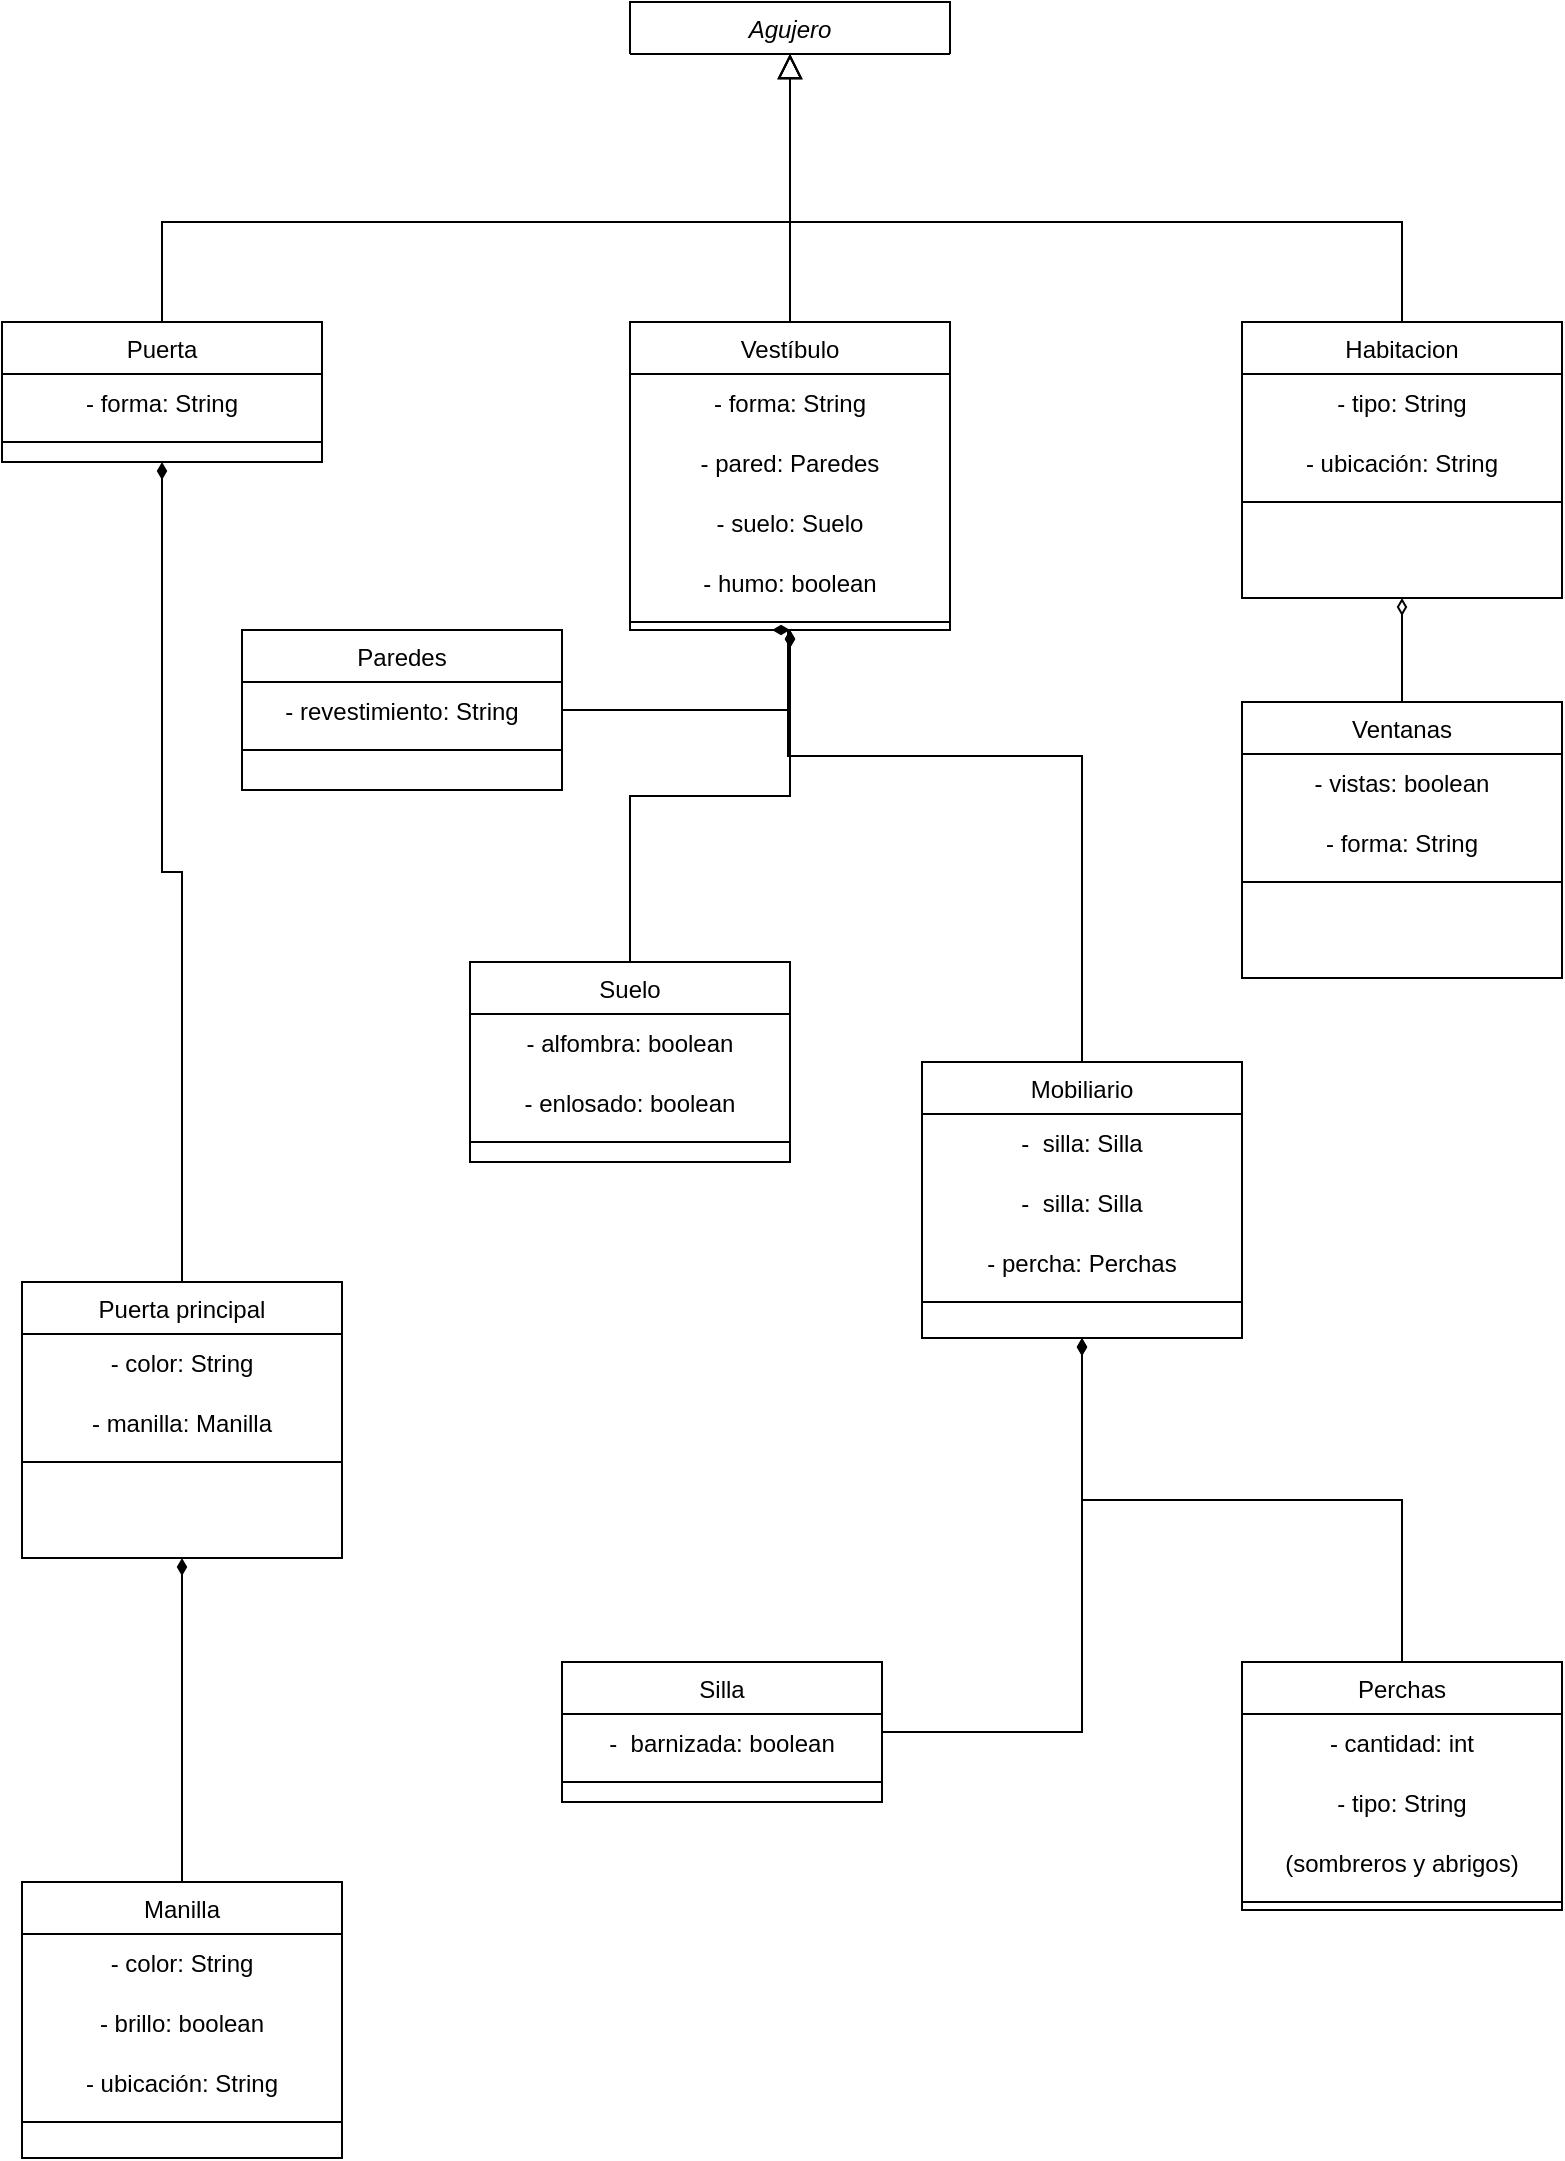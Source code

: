 <mxfile version="21.2.1" type="device">
  <diagram id="C5RBs43oDa-KdzZeNtuy" name="Page-1">
    <mxGraphModel dx="1199" dy="693" grid="1" gridSize="10" guides="1" tooltips="1" connect="1" arrows="1" fold="1" page="1" pageScale="1" pageWidth="827" pageHeight="1169" math="0" shadow="0">
      <root>
        <mxCell id="WIyWlLk6GJQsqaUBKTNV-0" />
        <mxCell id="WIyWlLk6GJQsqaUBKTNV-1" parent="WIyWlLk6GJQsqaUBKTNV-0" />
        <mxCell id="zkfFHV4jXpPFQw0GAbJ--0" value="Agujero" style="swimlane;fontStyle=2;align=center;verticalAlign=top;childLayout=stackLayout;horizontal=1;startSize=26;horizontalStack=0;resizeParent=1;resizeLast=0;collapsible=1;marginBottom=0;rounded=0;shadow=0;strokeWidth=1;" parent="WIyWlLk6GJQsqaUBKTNV-1" vertex="1" collapsed="1">
          <mxGeometry x="334" y="10" width="160" height="26" as="geometry">
            <mxRectangle x="270" y="10" width="160" height="138" as="alternateBounds" />
          </mxGeometry>
        </mxCell>
        <mxCell id="zkfFHV4jXpPFQw0GAbJ--4" value="" style="line;html=1;strokeWidth=1;align=left;verticalAlign=middle;spacingTop=-1;spacingLeft=3;spacingRight=3;rotatable=0;labelPosition=right;points=[];portConstraint=eastwest;" parent="zkfFHV4jXpPFQw0GAbJ--0" vertex="1">
          <mxGeometry y="26" width="160" height="8" as="geometry" />
        </mxCell>
        <mxCell id="gsTGJl2C8XlBrSMVIfVI-27" style="edgeStyle=orthogonalEdgeStyle;rounded=0;orthogonalLoop=1;jettySize=auto;html=1;endArrow=diamondThin;endFill=1;" edge="1" parent="WIyWlLk6GJQsqaUBKTNV-1" source="zkfFHV4jXpPFQw0GAbJ--6" target="gsTGJl2C8XlBrSMVIfVI-22">
          <mxGeometry relative="1" as="geometry" />
        </mxCell>
        <mxCell id="zkfFHV4jXpPFQw0GAbJ--6" value="Puerta principal" style="swimlane;fontStyle=0;align=center;verticalAlign=top;childLayout=stackLayout;horizontal=1;startSize=26;horizontalStack=0;resizeParent=1;resizeLast=0;collapsible=1;marginBottom=0;rounded=0;shadow=0;strokeWidth=1;" parent="WIyWlLk6GJQsqaUBKTNV-1" vertex="1">
          <mxGeometry x="30" y="650" width="160" height="138" as="geometry">
            <mxRectangle x="130" y="380" width="160" height="26" as="alternateBounds" />
          </mxGeometry>
        </mxCell>
        <mxCell id="gsTGJl2C8XlBrSMVIfVI-13" value="- color: String" style="text;html=1;strokeColor=none;fillColor=none;align=center;verticalAlign=middle;whiteSpace=wrap;rounded=0;" vertex="1" parent="zkfFHV4jXpPFQw0GAbJ--6">
          <mxGeometry y="26" width="160" height="30" as="geometry" />
        </mxCell>
        <mxCell id="gsTGJl2C8XlBrSMVIfVI-14" value="- manilla: Manilla" style="text;html=1;strokeColor=none;fillColor=none;align=center;verticalAlign=middle;whiteSpace=wrap;rounded=0;" vertex="1" parent="zkfFHV4jXpPFQw0GAbJ--6">
          <mxGeometry y="56" width="160" height="30" as="geometry" />
        </mxCell>
        <mxCell id="zkfFHV4jXpPFQw0GAbJ--9" value="" style="line;html=1;strokeWidth=1;align=left;verticalAlign=middle;spacingTop=-1;spacingLeft=3;spacingRight=3;rotatable=0;labelPosition=right;points=[];portConstraint=eastwest;" parent="zkfFHV4jXpPFQw0GAbJ--6" vertex="1">
          <mxGeometry y="86" width="160" height="8" as="geometry" />
        </mxCell>
        <mxCell id="zkfFHV4jXpPFQw0GAbJ--12" value="" style="endArrow=block;endSize=10;endFill=0;shadow=0;strokeWidth=1;rounded=0;edgeStyle=elbowEdgeStyle;elbow=vertical;exitX=0.5;exitY=0;exitDx=0;exitDy=0;" parent="WIyWlLk6GJQsqaUBKTNV-1" source="gsTGJl2C8XlBrSMVIfVI-22" target="zkfFHV4jXpPFQw0GAbJ--0" edge="1">
          <mxGeometry width="160" relative="1" as="geometry">
            <mxPoint x="100" y="103" as="sourcePoint" />
            <mxPoint x="100" y="103" as="targetPoint" />
            <Array as="points">
              <mxPoint x="250" y="120" />
            </Array>
          </mxGeometry>
        </mxCell>
        <mxCell id="gsTGJl2C8XlBrSMVIfVI-56" style="edgeStyle=orthogonalEdgeStyle;rounded=0;orthogonalLoop=1;jettySize=auto;html=1;entryX=0.5;entryY=1;entryDx=0;entryDy=0;endArrow=diamondThin;endFill=0;" edge="1" parent="WIyWlLk6GJQsqaUBKTNV-1" source="gsTGJl2C8XlBrSMVIfVI-0" target="gsTGJl2C8XlBrSMVIfVI-10">
          <mxGeometry relative="1" as="geometry" />
        </mxCell>
        <mxCell id="gsTGJl2C8XlBrSMVIfVI-0" value="Ventanas" style="swimlane;fontStyle=0;align=center;verticalAlign=top;childLayout=stackLayout;horizontal=1;startSize=26;horizontalStack=0;resizeParent=1;resizeLast=0;collapsible=1;marginBottom=0;rounded=0;shadow=0;strokeWidth=1;" vertex="1" parent="WIyWlLk6GJQsqaUBKTNV-1">
          <mxGeometry x="640" y="360" width="160" height="138" as="geometry">
            <mxRectangle x="130" y="380" width="160" height="26" as="alternateBounds" />
          </mxGeometry>
        </mxCell>
        <mxCell id="gsTGJl2C8XlBrSMVIfVI-58" value="- vistas: boolean" style="text;html=1;strokeColor=none;fillColor=none;align=center;verticalAlign=middle;whiteSpace=wrap;rounded=0;" vertex="1" parent="gsTGJl2C8XlBrSMVIfVI-0">
          <mxGeometry y="26" width="160" height="30" as="geometry" />
        </mxCell>
        <mxCell id="gsTGJl2C8XlBrSMVIfVI-57" value="- forma: String" style="text;html=1;strokeColor=none;fillColor=none;align=center;verticalAlign=middle;whiteSpace=wrap;rounded=0;" vertex="1" parent="gsTGJl2C8XlBrSMVIfVI-0">
          <mxGeometry y="56" width="160" height="30" as="geometry" />
        </mxCell>
        <mxCell id="gsTGJl2C8XlBrSMVIfVI-1" value="" style="line;html=1;strokeWidth=1;align=left;verticalAlign=middle;spacingTop=-1;spacingLeft=3;spacingRight=3;rotatable=0;labelPosition=right;points=[];portConstraint=eastwest;" vertex="1" parent="gsTGJl2C8XlBrSMVIfVI-0">
          <mxGeometry y="86" width="160" height="8" as="geometry" />
        </mxCell>
        <mxCell id="gsTGJl2C8XlBrSMVIfVI-36" style="edgeStyle=orthogonalEdgeStyle;rounded=0;orthogonalLoop=1;jettySize=auto;html=1;endArrow=block;endFill=0;endSize=10;entryX=0.5;entryY=1;entryDx=0;entryDy=0;" edge="1" parent="WIyWlLk6GJQsqaUBKTNV-1" source="gsTGJl2C8XlBrSMVIfVI-2" target="zkfFHV4jXpPFQw0GAbJ--0">
          <mxGeometry relative="1" as="geometry">
            <mxPoint x="350" y="150" as="targetPoint" />
          </mxGeometry>
        </mxCell>
        <mxCell id="gsTGJl2C8XlBrSMVIfVI-2" value="Vestíbulo" style="swimlane;fontStyle=0;align=center;verticalAlign=top;childLayout=stackLayout;horizontal=1;startSize=26;horizontalStack=0;resizeParent=1;resizeLast=0;collapsible=1;marginBottom=0;rounded=0;shadow=0;strokeWidth=1;" vertex="1" parent="WIyWlLk6GJQsqaUBKTNV-1">
          <mxGeometry x="334" y="170" width="160" height="154" as="geometry">
            <mxRectangle x="130" y="380" width="160" height="26" as="alternateBounds" />
          </mxGeometry>
        </mxCell>
        <mxCell id="gsTGJl2C8XlBrSMVIfVI-28" value="- forma: String" style="text;html=1;strokeColor=none;fillColor=none;align=center;verticalAlign=middle;whiteSpace=wrap;rounded=0;" vertex="1" parent="gsTGJl2C8XlBrSMVIfVI-2">
          <mxGeometry y="26" width="160" height="30" as="geometry" />
        </mxCell>
        <mxCell id="gsTGJl2C8XlBrSMVIfVI-29" value="- pared: Paredes" style="text;html=1;strokeColor=none;fillColor=none;align=center;verticalAlign=middle;whiteSpace=wrap;rounded=0;" vertex="1" parent="gsTGJl2C8XlBrSMVIfVI-2">
          <mxGeometry y="56" width="160" height="30" as="geometry" />
        </mxCell>
        <mxCell id="gsTGJl2C8XlBrSMVIfVI-37" value="- suelo: Suelo" style="text;html=1;strokeColor=none;fillColor=none;align=center;verticalAlign=middle;whiteSpace=wrap;rounded=0;" vertex="1" parent="gsTGJl2C8XlBrSMVIfVI-2">
          <mxGeometry y="86" width="160" height="30" as="geometry" />
        </mxCell>
        <mxCell id="gsTGJl2C8XlBrSMVIfVI-38" value="- humo: boolean" style="text;html=1;strokeColor=none;fillColor=none;align=center;verticalAlign=middle;whiteSpace=wrap;rounded=0;" vertex="1" parent="gsTGJl2C8XlBrSMVIfVI-2">
          <mxGeometry y="116" width="160" height="30" as="geometry" />
        </mxCell>
        <mxCell id="gsTGJl2C8XlBrSMVIfVI-3" value="" style="line;html=1;strokeWidth=1;align=left;verticalAlign=middle;spacingTop=-1;spacingLeft=3;spacingRight=3;rotatable=0;labelPosition=right;points=[];portConstraint=eastwest;" vertex="1" parent="gsTGJl2C8XlBrSMVIfVI-2">
          <mxGeometry y="146" width="160" height="8" as="geometry" />
        </mxCell>
        <mxCell id="gsTGJl2C8XlBrSMVIfVI-31" style="edgeStyle=orthogonalEdgeStyle;rounded=0;orthogonalLoop=1;jettySize=auto;html=1;entryX=0.5;entryY=1;entryDx=0;entryDy=0;endArrow=diamondThin;endFill=1;" edge="1" parent="WIyWlLk6GJQsqaUBKTNV-1" source="gsTGJl2C8XlBrSMVIfVI-4" target="gsTGJl2C8XlBrSMVIfVI-2">
          <mxGeometry relative="1" as="geometry" />
        </mxCell>
        <mxCell id="gsTGJl2C8XlBrSMVIfVI-4" value="Paredes" style="swimlane;fontStyle=0;align=center;verticalAlign=top;childLayout=stackLayout;horizontal=1;startSize=26;horizontalStack=0;resizeParent=1;resizeLast=0;collapsible=1;marginBottom=0;rounded=0;shadow=0;strokeWidth=1;" vertex="1" parent="WIyWlLk6GJQsqaUBKTNV-1">
          <mxGeometry x="140" y="324" width="160" height="80" as="geometry">
            <mxRectangle x="130" y="380" width="160" height="26" as="alternateBounds" />
          </mxGeometry>
        </mxCell>
        <mxCell id="gsTGJl2C8XlBrSMVIfVI-30" value="- revestimiento: String" style="text;html=1;strokeColor=none;fillColor=none;align=center;verticalAlign=middle;whiteSpace=wrap;rounded=0;" vertex="1" parent="gsTGJl2C8XlBrSMVIfVI-4">
          <mxGeometry y="26" width="160" height="30" as="geometry" />
        </mxCell>
        <mxCell id="gsTGJl2C8XlBrSMVIfVI-5" value="" style="line;html=1;strokeWidth=1;align=left;verticalAlign=middle;spacingTop=-1;spacingLeft=3;spacingRight=3;rotatable=0;labelPosition=right;points=[];portConstraint=eastwest;" vertex="1" parent="gsTGJl2C8XlBrSMVIfVI-4">
          <mxGeometry y="56" width="160" height="8" as="geometry" />
        </mxCell>
        <mxCell id="gsTGJl2C8XlBrSMVIfVI-35" style="edgeStyle=orthogonalEdgeStyle;rounded=0;orthogonalLoop=1;jettySize=auto;html=1;endArrow=diamondThin;endFill=1;entryX=0.5;entryY=1;entryDx=0;entryDy=0;" edge="1" parent="WIyWlLk6GJQsqaUBKTNV-1" source="gsTGJl2C8XlBrSMVIfVI-6" target="gsTGJl2C8XlBrSMVIfVI-2">
          <mxGeometry relative="1" as="geometry">
            <mxPoint x="420" y="330" as="targetPoint" />
          </mxGeometry>
        </mxCell>
        <mxCell id="gsTGJl2C8XlBrSMVIfVI-6" value="Suelo" style="swimlane;fontStyle=0;align=center;verticalAlign=top;childLayout=stackLayout;horizontal=1;startSize=26;horizontalStack=0;resizeParent=1;resizeLast=0;collapsible=1;marginBottom=0;rounded=0;shadow=0;strokeWidth=1;" vertex="1" parent="WIyWlLk6GJQsqaUBKTNV-1">
          <mxGeometry x="254" y="490" width="160" height="100" as="geometry">
            <mxRectangle x="130" y="380" width="160" height="26" as="alternateBounds" />
          </mxGeometry>
        </mxCell>
        <mxCell id="gsTGJl2C8XlBrSMVIfVI-33" value="- alfombra: boolean" style="text;html=1;strokeColor=none;fillColor=none;align=center;verticalAlign=middle;whiteSpace=wrap;rounded=0;" vertex="1" parent="gsTGJl2C8XlBrSMVIfVI-6">
          <mxGeometry y="26" width="160" height="30" as="geometry" />
        </mxCell>
        <mxCell id="gsTGJl2C8XlBrSMVIfVI-34" value="- enlosado: boolean" style="text;html=1;strokeColor=none;fillColor=none;align=center;verticalAlign=middle;whiteSpace=wrap;rounded=0;" vertex="1" parent="gsTGJl2C8XlBrSMVIfVI-6">
          <mxGeometry y="56" width="160" height="30" as="geometry" />
        </mxCell>
        <mxCell id="gsTGJl2C8XlBrSMVIfVI-7" value="" style="line;html=1;strokeWidth=1;align=left;verticalAlign=middle;spacingTop=-1;spacingLeft=3;spacingRight=3;rotatable=0;labelPosition=right;points=[];portConstraint=eastwest;" vertex="1" parent="gsTGJl2C8XlBrSMVIfVI-6">
          <mxGeometry y="86" width="160" height="8" as="geometry" />
        </mxCell>
        <mxCell id="gsTGJl2C8XlBrSMVIfVI-8" value="Mobiliario" style="swimlane;fontStyle=0;align=center;verticalAlign=top;childLayout=stackLayout;horizontal=1;startSize=26;horizontalStack=0;resizeParent=1;resizeLast=0;collapsible=1;marginBottom=0;rounded=0;shadow=0;strokeWidth=1;" vertex="1" parent="WIyWlLk6GJQsqaUBKTNV-1">
          <mxGeometry x="480" y="540" width="160" height="138" as="geometry">
            <mxRectangle x="130" y="380" width="160" height="26" as="alternateBounds" />
          </mxGeometry>
        </mxCell>
        <mxCell id="gsTGJl2C8XlBrSMVIfVI-39" value="-&amp;nbsp; silla: Silla" style="text;html=1;strokeColor=none;fillColor=none;align=center;verticalAlign=middle;whiteSpace=wrap;rounded=0;" vertex="1" parent="gsTGJl2C8XlBrSMVIfVI-8">
          <mxGeometry y="26" width="160" height="30" as="geometry" />
        </mxCell>
        <mxCell id="gsTGJl2C8XlBrSMVIfVI-51" value="-&amp;nbsp; silla: Silla" style="text;html=1;strokeColor=none;fillColor=none;align=center;verticalAlign=middle;whiteSpace=wrap;rounded=0;" vertex="1" parent="gsTGJl2C8XlBrSMVIfVI-8">
          <mxGeometry y="56" width="160" height="30" as="geometry" />
        </mxCell>
        <mxCell id="gsTGJl2C8XlBrSMVIfVI-44" value="- percha: Perchas" style="text;html=1;strokeColor=none;fillColor=none;align=center;verticalAlign=middle;whiteSpace=wrap;rounded=0;" vertex="1" parent="gsTGJl2C8XlBrSMVIfVI-8">
          <mxGeometry y="86" width="160" height="30" as="geometry" />
        </mxCell>
        <mxCell id="gsTGJl2C8XlBrSMVIfVI-9" value="" style="line;html=1;strokeWidth=1;align=left;verticalAlign=middle;spacingTop=-1;spacingLeft=3;spacingRight=3;rotatable=0;labelPosition=right;points=[];portConstraint=eastwest;" vertex="1" parent="gsTGJl2C8XlBrSMVIfVI-8">
          <mxGeometry y="116" width="160" height="8" as="geometry" />
        </mxCell>
        <mxCell id="gsTGJl2C8XlBrSMVIfVI-10" value="Habitacion" style="swimlane;fontStyle=0;align=center;verticalAlign=top;childLayout=stackLayout;horizontal=1;startSize=26;horizontalStack=0;resizeParent=1;resizeLast=0;collapsible=1;marginBottom=0;rounded=0;shadow=0;strokeWidth=1;" vertex="1" parent="WIyWlLk6GJQsqaUBKTNV-1">
          <mxGeometry x="640" y="170" width="160" height="138" as="geometry">
            <mxRectangle x="130" y="380" width="160" height="26" as="alternateBounds" />
          </mxGeometry>
        </mxCell>
        <mxCell id="gsTGJl2C8XlBrSMVIfVI-53" value="- tipo: String" style="text;html=1;strokeColor=none;fillColor=none;align=center;verticalAlign=middle;whiteSpace=wrap;rounded=0;" vertex="1" parent="gsTGJl2C8XlBrSMVIfVI-10">
          <mxGeometry y="26" width="160" height="30" as="geometry" />
        </mxCell>
        <mxCell id="gsTGJl2C8XlBrSMVIfVI-54" value="- ubicación: String" style="text;html=1;strokeColor=none;fillColor=none;align=center;verticalAlign=middle;whiteSpace=wrap;rounded=0;" vertex="1" parent="gsTGJl2C8XlBrSMVIfVI-10">
          <mxGeometry y="56" width="160" height="30" as="geometry" />
        </mxCell>
        <mxCell id="gsTGJl2C8XlBrSMVIfVI-11" value="" style="line;html=1;strokeWidth=1;align=left;verticalAlign=middle;spacingTop=-1;spacingLeft=3;spacingRight=3;rotatable=0;labelPosition=right;points=[];portConstraint=eastwest;" vertex="1" parent="gsTGJl2C8XlBrSMVIfVI-10">
          <mxGeometry y="86" width="160" height="8" as="geometry" />
        </mxCell>
        <mxCell id="gsTGJl2C8XlBrSMVIfVI-17" style="edgeStyle=orthogonalEdgeStyle;rounded=0;orthogonalLoop=1;jettySize=auto;html=1;entryX=0.5;entryY=1;entryDx=0;entryDy=0;endArrow=diamondThin;endFill=1;" edge="1" parent="WIyWlLk6GJQsqaUBKTNV-1" source="gsTGJl2C8XlBrSMVIfVI-15" target="zkfFHV4jXpPFQw0GAbJ--6">
          <mxGeometry relative="1" as="geometry" />
        </mxCell>
        <mxCell id="gsTGJl2C8XlBrSMVIfVI-15" value="Manilla" style="swimlane;fontStyle=0;align=center;verticalAlign=top;childLayout=stackLayout;horizontal=1;startSize=26;horizontalStack=0;resizeParent=1;resizeLast=0;collapsible=1;marginBottom=0;rounded=0;shadow=0;strokeWidth=1;" vertex="1" parent="WIyWlLk6GJQsqaUBKTNV-1">
          <mxGeometry x="30" y="950" width="160" height="138" as="geometry">
            <mxRectangle x="130" y="380" width="160" height="26" as="alternateBounds" />
          </mxGeometry>
        </mxCell>
        <mxCell id="gsTGJl2C8XlBrSMVIfVI-18" value="- color: String" style="text;html=1;strokeColor=none;fillColor=none;align=center;verticalAlign=middle;whiteSpace=wrap;rounded=0;" vertex="1" parent="gsTGJl2C8XlBrSMVIfVI-15">
          <mxGeometry y="26" width="160" height="30" as="geometry" />
        </mxCell>
        <mxCell id="gsTGJl2C8XlBrSMVIfVI-20" value="- brillo: boolean" style="text;html=1;strokeColor=none;fillColor=none;align=center;verticalAlign=middle;whiteSpace=wrap;rounded=0;" vertex="1" parent="gsTGJl2C8XlBrSMVIfVI-15">
          <mxGeometry y="56" width="160" height="30" as="geometry" />
        </mxCell>
        <mxCell id="gsTGJl2C8XlBrSMVIfVI-19" value="- ubicación: String" style="text;html=1;strokeColor=none;fillColor=none;align=center;verticalAlign=middle;whiteSpace=wrap;rounded=0;" vertex="1" parent="gsTGJl2C8XlBrSMVIfVI-15">
          <mxGeometry y="86" width="160" height="30" as="geometry" />
        </mxCell>
        <mxCell id="gsTGJl2C8XlBrSMVIfVI-16" value="" style="line;html=1;strokeWidth=1;align=left;verticalAlign=middle;spacingTop=-1;spacingLeft=3;spacingRight=3;rotatable=0;labelPosition=right;points=[];portConstraint=eastwest;" vertex="1" parent="gsTGJl2C8XlBrSMVIfVI-15">
          <mxGeometry y="116" width="160" height="8" as="geometry" />
        </mxCell>
        <mxCell id="gsTGJl2C8XlBrSMVIfVI-22" value="Puerta" style="swimlane;fontStyle=0;align=center;verticalAlign=top;childLayout=stackLayout;horizontal=1;startSize=26;horizontalStack=0;resizeParent=1;resizeLast=0;collapsible=1;marginBottom=0;rounded=0;shadow=0;strokeWidth=1;" vertex="1" parent="WIyWlLk6GJQsqaUBKTNV-1">
          <mxGeometry x="20" y="170" width="160" height="70" as="geometry">
            <mxRectangle x="30" y="200" width="160" height="26" as="alternateBounds" />
          </mxGeometry>
        </mxCell>
        <mxCell id="gsTGJl2C8XlBrSMVIfVI-12" value="- forma: String" style="text;html=1;strokeColor=none;fillColor=none;align=center;verticalAlign=middle;whiteSpace=wrap;rounded=0;" vertex="1" parent="gsTGJl2C8XlBrSMVIfVI-22">
          <mxGeometry y="26" width="160" height="30" as="geometry" />
        </mxCell>
        <mxCell id="gsTGJl2C8XlBrSMVIfVI-26" value="" style="line;html=1;strokeWidth=1;align=left;verticalAlign=middle;spacingTop=-1;spacingLeft=3;spacingRight=3;rotatable=0;labelPosition=right;points=[];portConstraint=eastwest;" vertex="1" parent="gsTGJl2C8XlBrSMVIfVI-22">
          <mxGeometry y="56" width="160" height="8" as="geometry" />
        </mxCell>
        <mxCell id="gsTGJl2C8XlBrSMVIfVI-43" style="edgeStyle=orthogonalEdgeStyle;rounded=0;orthogonalLoop=1;jettySize=auto;html=1;endArrow=diamondThin;endFill=1;entryX=0.5;entryY=1;entryDx=0;entryDy=0;" edge="1" parent="WIyWlLk6GJQsqaUBKTNV-1" source="gsTGJl2C8XlBrSMVIfVI-40" target="gsTGJl2C8XlBrSMVIfVI-8">
          <mxGeometry relative="1" as="geometry">
            <mxPoint x="600" y="640" as="targetPoint" />
          </mxGeometry>
        </mxCell>
        <mxCell id="gsTGJl2C8XlBrSMVIfVI-40" value="Silla" style="swimlane;fontStyle=0;align=center;verticalAlign=top;childLayout=stackLayout;horizontal=1;startSize=26;horizontalStack=0;resizeParent=1;resizeLast=0;collapsible=1;marginBottom=0;rounded=0;shadow=0;strokeWidth=1;" vertex="1" parent="WIyWlLk6GJQsqaUBKTNV-1">
          <mxGeometry x="300" y="840" width="160" height="70" as="geometry">
            <mxRectangle x="130" y="380" width="160" height="26" as="alternateBounds" />
          </mxGeometry>
        </mxCell>
        <mxCell id="gsTGJl2C8XlBrSMVIfVI-41" value="-&amp;nbsp; barnizada: boolean" style="text;html=1;strokeColor=none;fillColor=none;align=center;verticalAlign=middle;whiteSpace=wrap;rounded=0;" vertex="1" parent="gsTGJl2C8XlBrSMVIfVI-40">
          <mxGeometry y="26" width="160" height="30" as="geometry" />
        </mxCell>
        <mxCell id="gsTGJl2C8XlBrSMVIfVI-42" value="" style="line;html=1;strokeWidth=1;align=left;verticalAlign=middle;spacingTop=-1;spacingLeft=3;spacingRight=3;rotatable=0;labelPosition=right;points=[];portConstraint=eastwest;" vertex="1" parent="gsTGJl2C8XlBrSMVIfVI-40">
          <mxGeometry y="56" width="160" height="8" as="geometry" />
        </mxCell>
        <mxCell id="gsTGJl2C8XlBrSMVIfVI-49" style="edgeStyle=orthogonalEdgeStyle;rounded=0;orthogonalLoop=1;jettySize=auto;html=1;entryX=0.5;entryY=1;entryDx=0;entryDy=0;endArrow=diamondThin;endFill=1;" edge="1" parent="WIyWlLk6GJQsqaUBKTNV-1" source="gsTGJl2C8XlBrSMVIfVI-45" target="gsTGJl2C8XlBrSMVIfVI-8">
          <mxGeometry relative="1" as="geometry" />
        </mxCell>
        <mxCell id="gsTGJl2C8XlBrSMVIfVI-45" value="Perchas" style="swimlane;fontStyle=0;align=center;verticalAlign=top;childLayout=stackLayout;horizontal=1;startSize=26;horizontalStack=0;resizeParent=1;resizeLast=0;collapsible=1;marginBottom=0;rounded=0;shadow=0;strokeWidth=1;" vertex="1" parent="WIyWlLk6GJQsqaUBKTNV-1">
          <mxGeometry x="640" y="840" width="160" height="124" as="geometry">
            <mxRectangle x="130" y="380" width="160" height="26" as="alternateBounds" />
          </mxGeometry>
        </mxCell>
        <mxCell id="gsTGJl2C8XlBrSMVIfVI-46" value="- cantidad: int" style="text;html=1;strokeColor=none;fillColor=none;align=center;verticalAlign=middle;whiteSpace=wrap;rounded=0;" vertex="1" parent="gsTGJl2C8XlBrSMVIfVI-45">
          <mxGeometry y="26" width="160" height="30" as="geometry" />
        </mxCell>
        <mxCell id="gsTGJl2C8XlBrSMVIfVI-48" value="- tipo: String" style="text;html=1;strokeColor=none;fillColor=none;align=center;verticalAlign=middle;whiteSpace=wrap;rounded=0;" vertex="1" parent="gsTGJl2C8XlBrSMVIfVI-45">
          <mxGeometry y="56" width="160" height="30" as="geometry" />
        </mxCell>
        <mxCell id="gsTGJl2C8XlBrSMVIfVI-50" value="(sombreros y abrigos)" style="text;html=1;strokeColor=none;fillColor=none;align=center;verticalAlign=middle;whiteSpace=wrap;rounded=0;" vertex="1" parent="gsTGJl2C8XlBrSMVIfVI-45">
          <mxGeometry y="86" width="160" height="30" as="geometry" />
        </mxCell>
        <mxCell id="gsTGJl2C8XlBrSMVIfVI-47" value="" style="line;html=1;strokeWidth=1;align=left;verticalAlign=middle;spacingTop=-1;spacingLeft=3;spacingRight=3;rotatable=0;labelPosition=right;points=[];portConstraint=eastwest;" vertex="1" parent="gsTGJl2C8XlBrSMVIfVI-45">
          <mxGeometry y="116" width="160" height="8" as="geometry" />
        </mxCell>
        <mxCell id="gsTGJl2C8XlBrSMVIfVI-60" style="edgeStyle=orthogonalEdgeStyle;rounded=0;orthogonalLoop=1;jettySize=auto;html=1;entryX=0.5;entryY=1;entryDx=0;entryDy=0;endArrow=block;endFill=0;endSize=10;" edge="1" parent="WIyWlLk6GJQsqaUBKTNV-1" target="zkfFHV4jXpPFQw0GAbJ--0">
          <mxGeometry relative="1" as="geometry">
            <mxPoint x="720" y="170" as="sourcePoint" />
            <Array as="points">
              <mxPoint x="720" y="120" />
              <mxPoint x="414" y="120" />
            </Array>
          </mxGeometry>
        </mxCell>
        <mxCell id="gsTGJl2C8XlBrSMVIfVI-61" style="edgeStyle=orthogonalEdgeStyle;rounded=0;orthogonalLoop=1;jettySize=auto;html=1;entryX=0.5;entryY=1;entryDx=0;entryDy=0;endArrow=diamondThin;endFill=1;exitX=0.5;exitY=0;exitDx=0;exitDy=0;" edge="1" parent="WIyWlLk6GJQsqaUBKTNV-1" source="gsTGJl2C8XlBrSMVIfVI-8" target="gsTGJl2C8XlBrSMVIfVI-2">
          <mxGeometry relative="1" as="geometry">
            <mxPoint x="568" y="677" as="sourcePoint" />
            <mxPoint x="413.28" y="327.768" as="targetPoint" />
            <Array as="points">
              <mxPoint x="560" y="387" />
              <mxPoint x="413" y="387" />
              <mxPoint x="413" y="324" />
            </Array>
          </mxGeometry>
        </mxCell>
      </root>
    </mxGraphModel>
  </diagram>
</mxfile>
